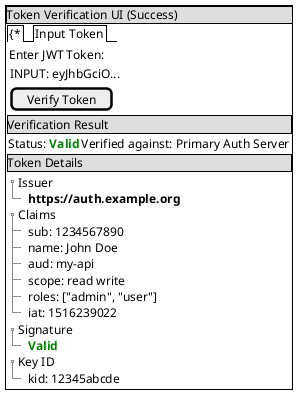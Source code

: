 @startsalt
{+
  {* Token Verification UI (Success)}
  {
    {/ 
      {* Input Token}
      {
        {
          Enter JWT Token:
          {INPUT: eyJhbGciO... }
        }
        {
          [Verify Token]
        }
      }
      {* Verification Result}
      {
        Status: <color:green>**Valid**</color> | Verified against: Primary Auth Server
      }
      {* Token Details}
      {
        {T
          + Issuer
          ++ <b>https://auth.example.org</b>
          + Claims
          ++ sub: 1234567890
          ++ name: John Doe
          ++ aud: my-api 
          ++ scope: read write
          ++ roles: ["admin", "user"]
          ++ iat: 1516239022
          + Signature
          ++ <color:green>**Valid**</color>
          + Key ID
          ++ kid: 12345abcde
        }
      }
    }
  }
  {
    [Back to Configuration] | [Export Token Details]
  }
}
@endsalt

@startsalt
{+
  {* Token Verification UI (Error)}
  {
    {/ 
      {* Input Token}
      {
        {
          Enter JWT Token:
          {INPUT: eyJhbGciO... }
        }
        {
          [Verify Token]
        }
      }
      {* Verification Result}
      {
        Status: <color:red>**Invalid**</color>
        Reason: Signature verification failed
      }
    }
  }
  {
    [Back to Configuration] | [Export Token Details]
  }
}
@endsalt